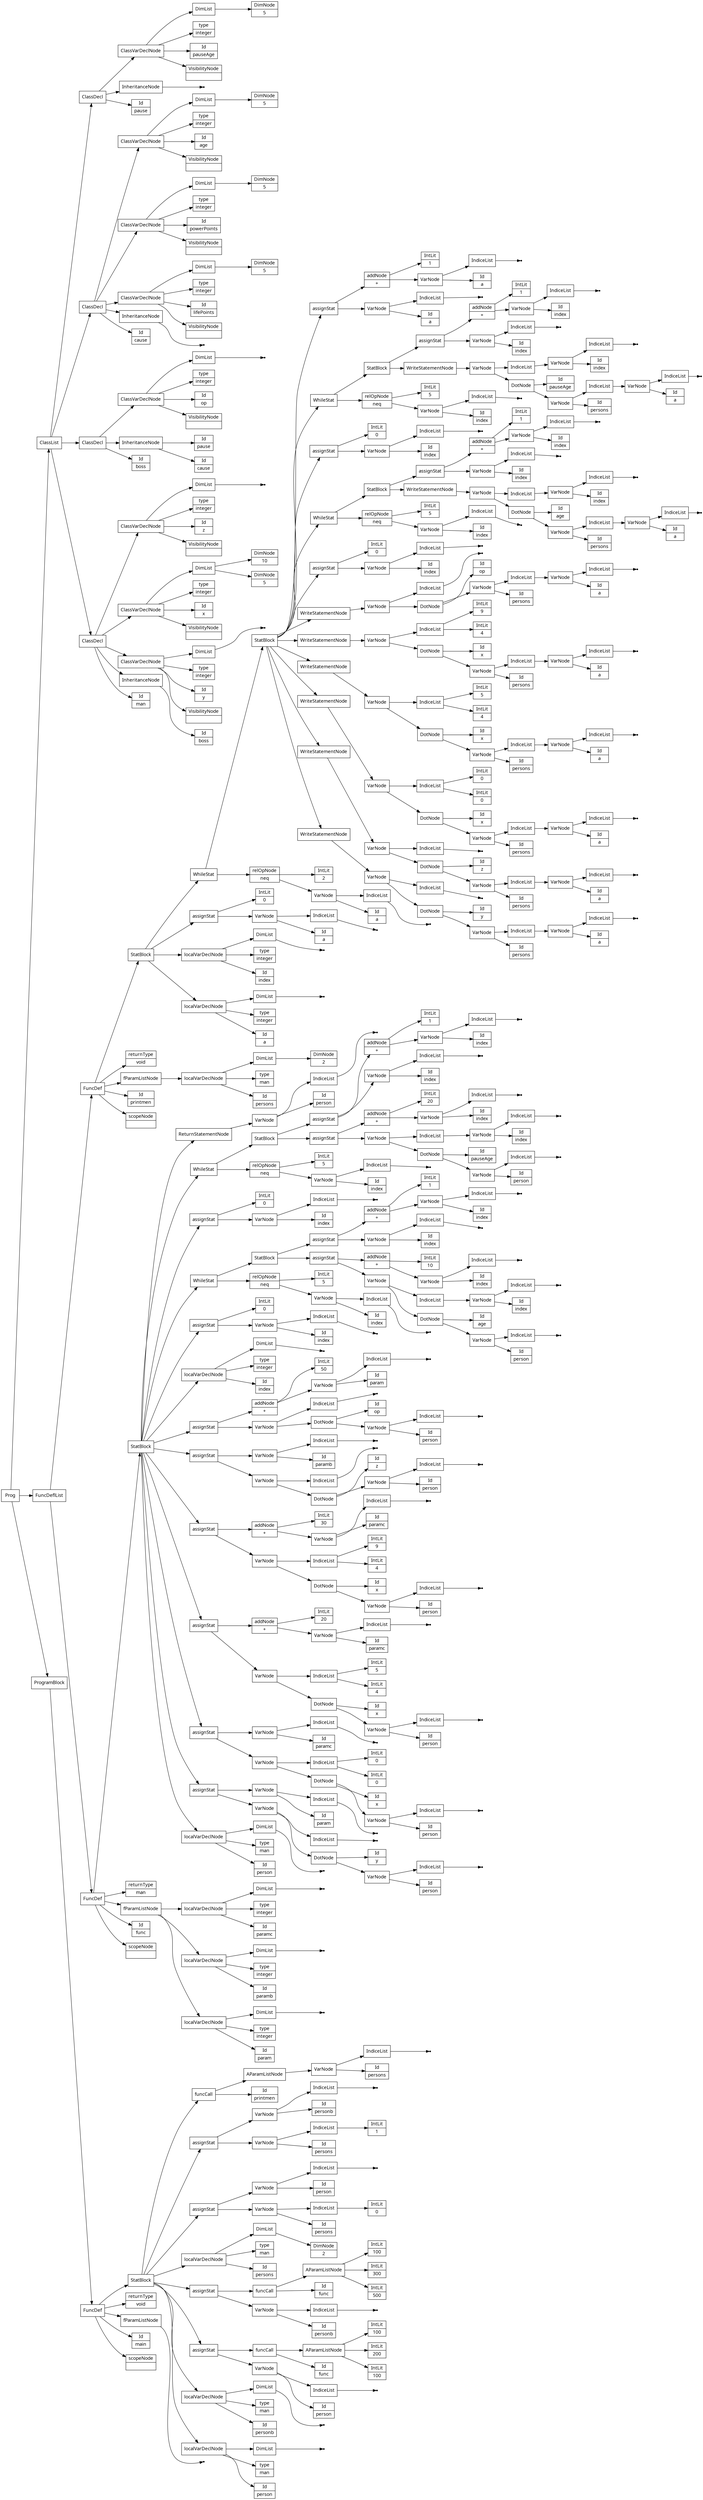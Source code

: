digraph AST {
node [shape=record];
 node [fontname=Sans];charset="UTF-8" splines=true splines=spline rankdir =LR ordering="out"
1[label="scopeNode| "];
none3[shape="point"];
4[label="fParamListNode"];
4->none3;
5[label="returnType|void"];
7[label="Id|person"];
8[label="type|man"];
none10[shape="point"];
11[label="DimList"];
11->none10;
12[label="localVarDeclNode"];
12->11;
12->8;
12->7;
13[label="Id|personb"];
14[label="type|man"];
none16[shape="point"];
17[label="DimList"];
17->none16;
18[label="localVarDeclNode"];
18->17;
18->14;
18->13;
19[label="Id|person"];
none21[shape="point"];
22[label="IndiceList"];
22->none21;
23[label="VarNode"];
23->22;
23->19;
24[label="Id|func"];
26[label="IntLit|100"];
27[label="IntLit|200"];
28[label="IntLit|100"];
29[label="AParamListNode"];
29->28;
29->27;
29->26;
30[label="funcCall"];
30->29;
30->24;
31[label="assignStat"];
31->30;
31->23;
32[label="Id|personb"];
none34[shape="point"];
35[label="IndiceList"];
35->none34;
36[label="VarNode"];
36->35;
36->32;
37[label="Id|func"];
39[label="IntLit|500"];
40[label="IntLit|300"];
41[label="IntLit|100"];
42[label="AParamListNode"];
42->41;
42->40;
42->39;
43[label="funcCall"];
43->42;
43->37;
44[label="assignStat"];
44->43;
44->36;
45[label="Id|persons"];
46[label="type|man"];
48[label="DimNode|2"];
49[label="DimList"];
49->48;
50[label="localVarDeclNode"];
50->49;
50->46;
50->45;
51[label="Id|persons"];
53[label="IntLit|0"];
54[label="IndiceList"];
54->53;
55[label="VarNode"];
55->54;
55->51;
56[label="Id|person"];
none58[shape="point"];
59[label="IndiceList"];
59->none58;
60[label="VarNode"];
60->59;
60->56;
61[label="assignStat"];
61->60;
61->55;
62[label="Id|persons"];
64[label="IntLit|1"];
65[label="IndiceList"];
65->64;
66[label="VarNode"];
66->65;
66->62;
67[label="Id|personb"];
none69[shape="point"];
70[label="IndiceList"];
70->none69;
71[label="VarNode"];
71->70;
71->67;
72[label="assignStat"];
72->71;
72->66;
73[label="Id|printmen"];
75[label="Id|persons"];
none77[shape="point"];
78[label="IndiceList"];
78->none77;
79[label="VarNode"];
79->78;
79->75;
80[label="AParamListNode"];
80->79;
81[label="funcCall"];
81->80;
81->73;
82[label="StatBlock"];
82->81;
82->72;
82->61;
82->50;
82->44;
82->31;
82->18;
82->12;
83[label="FuncDef"];
0[label="Id|main"];
83->82;
83->5;
83->4;
83->0;
83->1;
85[label="scopeNode| "];
87[label="Id|param"];
88[label="type|integer"];
none90[shape="point"];
91[label="DimList"];
91->none90;
92[label="localVarDeclNode"];
92->91;
92->88;
92->87;
93[label="Id|paramb"];
94[label="type|integer"];
none96[shape="point"];
97[label="DimList"];
97->none96;
98[label="localVarDeclNode"];
98->97;
98->94;
98->93;
99[label="Id|paramc"];
100[label="type|integer"];
none102[shape="point"];
103[label="DimList"];
103->none102;
104[label="localVarDeclNode"];
104->103;
104->100;
104->99;
105[label="fParamListNode"];
105->104;
105->98;
105->92;
106[label="returnType|man"];
108[label="Id|person"];
109[label="type|man"];
none111[shape="point"];
112[label="DimList"];
112->none111;
113[label="localVarDeclNode"];
113->112;
113->109;
113->108;
114[label="Id|person"];
none116[shape="point"];
117[label="IndiceList"];
117->none116;
118[label="VarNode"];
118->117;
118->114;
119[label="Id|y"];
120[label="DotNode"];
120->119;
120->118;
none122[shape="point"];
123[label="IndiceList"];
123->none122;
124[label="VarNode"];
124->123;
124->120;
125[label="Id|param"];
none127[shape="point"];
128[label="IndiceList"];
128->none127;
129[label="VarNode"];
129->128;
129->125;
130[label="assignStat"];
130->129;
130->124;
131[label="Id|person"];
none133[shape="point"];
134[label="IndiceList"];
134->none133;
135[label="VarNode"];
135->134;
135->131;
136[label="Id|x"];
137[label="DotNode"];
137->136;
137->135;
139[label="IntLit|0"];
140[label="IntLit|0"];
141[label="IndiceList"];
141->140;
141->139;
142[label="VarNode"];
142->141;
142->137;
143[label="Id|paramc"];
none145[shape="point"];
146[label="IndiceList"];
146->none145;
147[label="VarNode"];
147->146;
147->143;
148[label="assignStat"];
148->147;
148->142;
149[label="Id|person"];
none151[shape="point"];
152[label="IndiceList"];
152->none151;
153[label="VarNode"];
153->152;
153->149;
154[label="Id|x"];
155[label="DotNode"];
155->154;
155->153;
157[label="IntLit|4"];
158[label="IntLit|5"];
159[label="IndiceList"];
159->158;
159->157;
160[label="VarNode"];
160->159;
160->155;
161[label="Id|paramc"];
none163[shape="point"];
164[label="IndiceList"];
164->none163;
165[label="VarNode"];
165->164;
165->161;
166[label="addNode|+"];
167[label="IntLit|20"];
166->167;
166->165;
168[label="assignStat"];
168->166;
168->160;
169[label="Id|person"];
none171[shape="point"];
172[label="IndiceList"];
172->none171;
173[label="VarNode"];
173->172;
173->169;
174[label="Id|x"];
175[label="DotNode"];
175->174;
175->173;
177[label="IntLit|4"];
178[label="IntLit|9"];
179[label="IndiceList"];
179->178;
179->177;
180[label="VarNode"];
180->179;
180->175;
181[label="Id|paramc"];
none183[shape="point"];
184[label="IndiceList"];
184->none183;
185[label="VarNode"];
185->184;
185->181;
186[label="addNode|+"];
187[label="IntLit|30"];
186->187;
186->185;
188[label="assignStat"];
188->186;
188->180;
189[label="Id|person"];
none191[shape="point"];
192[label="IndiceList"];
192->none191;
193[label="VarNode"];
193->192;
193->189;
194[label="Id|z"];
195[label="DotNode"];
195->194;
195->193;
none197[shape="point"];
198[label="IndiceList"];
198->none197;
199[label="VarNode"];
199->198;
199->195;
200[label="Id|paramb"];
none202[shape="point"];
203[label="IndiceList"];
203->none202;
204[label="VarNode"];
204->203;
204->200;
205[label="assignStat"];
205->204;
205->199;
206[label="Id|person"];
none208[shape="point"];
209[label="IndiceList"];
209->none208;
210[label="VarNode"];
210->209;
210->206;
211[label="Id|op"];
212[label="DotNode"];
212->211;
212->210;
none214[shape="point"];
215[label="IndiceList"];
215->none214;
216[label="VarNode"];
216->215;
216->212;
217[label="Id|param"];
none219[shape="point"];
220[label="IndiceList"];
220->none219;
221[label="VarNode"];
221->220;
221->217;
222[label="addNode|+"];
223[label="IntLit|50"];
222->223;
222->221;
224[label="assignStat"];
224->222;
224->216;
225[label="Id|index"];
226[label="type|integer"];
none228[shape="point"];
229[label="DimList"];
229->none228;
230[label="localVarDeclNode"];
230->229;
230->226;
230->225;
231[label="Id|index"];
none233[shape="point"];
234[label="IndiceList"];
234->none233;
235[label="VarNode"];
235->234;
235->231;
236[label="IntLit|0"];
237[label="assignStat"];
237->236;
237->235;
238[label="Id|index"];
none240[shape="point"];
241[label="IndiceList"];
241->none240;
242[label="VarNode"];
242->241;
242->238;
243[label="relOpNode|neq"];
244[label="IntLit|5"];
243->244;
243->242;
246[label="Id|person"];
none248[shape="point"];
249[label="IndiceList"];
249->none248;
250[label="VarNode"];
250->249;
250->246;
251[label="Id|age"];
252[label="DotNode"];
252->251;
252->250;
254[label="Id|index"];
none256[shape="point"];
257[label="IndiceList"];
257->none256;
258[label="VarNode"];
258->257;
258->254;
259[label="IndiceList"];
259->258;
260[label="VarNode"];
260->259;
260->252;
261[label="Id|index"];
none263[shape="point"];
264[label="IndiceList"];
264->none263;
265[label="VarNode"];
265->264;
265->261;
266[label="addNode|+"];
267[label="IntLit|10"];
266->267;
266->265;
268[label="assignStat"];
268->266;
268->260;
269[label="Id|index"];
none271[shape="point"];
272[label="IndiceList"];
272->none271;
273[label="VarNode"];
273->272;
273->269;
274[label="Id|index"];
none276[shape="point"];
277[label="IndiceList"];
277->none276;
278[label="VarNode"];
278->277;
278->274;
279[label="addNode|+"];
280[label="IntLit|1"];
279->280;
279->278;
281[label="assignStat"];
281->279;
281->273;
282[label="StatBlock"];
282->281;
282->268;
283[label="WhileStat"];
283->282;
283->243;
284[label="Id|index"];
none286[shape="point"];
287[label="IndiceList"];
287->none286;
288[label="VarNode"];
288->287;
288->284;
289[label="IntLit|0"];
290[label="assignStat"];
290->289;
290->288;
291[label="Id|index"];
none293[shape="point"];
294[label="IndiceList"];
294->none293;
295[label="VarNode"];
295->294;
295->291;
296[label="relOpNode|neq"];
297[label="IntLit|5"];
296->297;
296->295;
299[label="Id|person"];
none301[shape="point"];
302[label="IndiceList"];
302->none301;
303[label="VarNode"];
303->302;
303->299;
304[label="Id|pauseAge"];
305[label="DotNode"];
305->304;
305->303;
307[label="Id|index"];
none309[shape="point"];
310[label="IndiceList"];
310->none309;
311[label="VarNode"];
311->310;
311->307;
312[label="IndiceList"];
312->311;
313[label="VarNode"];
313->312;
313->305;
314[label="Id|index"];
none316[shape="point"];
317[label="IndiceList"];
317->none316;
318[label="VarNode"];
318->317;
318->314;
319[label="addNode|+"];
320[label="IntLit|20"];
319->320;
319->318;
321[label="assignStat"];
321->319;
321->313;
322[label="Id|index"];
none324[shape="point"];
325[label="IndiceList"];
325->none324;
326[label="VarNode"];
326->325;
326->322;
327[label="Id|index"];
none329[shape="point"];
330[label="IndiceList"];
330->none329;
331[label="VarNode"];
331->330;
331->327;
332[label="addNode|+"];
333[label="IntLit|1"];
332->333;
332->331;
334[label="assignStat"];
334->332;
334->326;
335[label="StatBlock"];
335->334;
335->321;
336[label="WhileStat"];
336->335;
336->296;
337[label="Id|person"];
none339[shape="point"];
340[label="IndiceList"];
340->none339;
341[label="VarNode"];
341->340;
341->337;
342[label="ReturnStatementNode"];
342->341;
343[label="StatBlock"];
343->342;
343->336;
343->290;
343->283;
343->237;
343->230;
343->224;
343->205;
343->188;
343->168;
343->148;
343->130;
343->113;
344[label="FuncDef"];
84[label="Id|func"];
344->343;
344->106;
344->105;
344->84;
344->85;
346[label="scopeNode| "];
348[label="Id|persons"];
349[label="type|man"];
351[label="DimNode|2"];
352[label="DimList"];
352->351;
353[label="localVarDeclNode"];
353->352;
353->349;
353->348;
354[label="fParamListNode"];
354->353;
355[label="returnType|void"];
357[label="Id|a"];
358[label="type|integer"];
none360[shape="point"];
361[label="DimList"];
361->none360;
362[label="localVarDeclNode"];
362->361;
362->358;
362->357;
363[label="Id|index"];
364[label="type|integer"];
none366[shape="point"];
367[label="DimList"];
367->none366;
368[label="localVarDeclNode"];
368->367;
368->364;
368->363;
369[label="Id|a"];
none371[shape="point"];
372[label="IndiceList"];
372->none371;
373[label="VarNode"];
373->372;
373->369;
374[label="IntLit|0"];
375[label="assignStat"];
375->374;
375->373;
376[label="Id|a"];
none378[shape="point"];
379[label="IndiceList"];
379->none378;
380[label="VarNode"];
380->379;
380->376;
381[label="relOpNode|neq"];
382[label="IntLit|2"];
381->382;
381->380;
384[label="Id|persons"];
386[label="Id|a"];
none388[shape="point"];
389[label="IndiceList"];
389->none388;
390[label="VarNode"];
390->389;
390->386;
391[label="IndiceList"];
391->390;
392[label="VarNode"];
392->391;
392->384;
393[label="Id|y"];
394[label="DotNode"];
394->393;
394->392;
none396[shape="point"];
397[label="IndiceList"];
397->none396;
398[label="VarNode"];
398->397;
398->394;
399[label="WriteStatementNode"];
399->398;
400[label="Id|persons"];
402[label="Id|a"];
none404[shape="point"];
405[label="IndiceList"];
405->none404;
406[label="VarNode"];
406->405;
406->402;
407[label="IndiceList"];
407->406;
408[label="VarNode"];
408->407;
408->400;
409[label="Id|z"];
410[label="DotNode"];
410->409;
410->408;
none412[shape="point"];
413[label="IndiceList"];
413->none412;
414[label="VarNode"];
414->413;
414->410;
415[label="WriteStatementNode"];
415->414;
416[label="Id|persons"];
418[label="Id|a"];
none420[shape="point"];
421[label="IndiceList"];
421->none420;
422[label="VarNode"];
422->421;
422->418;
423[label="IndiceList"];
423->422;
424[label="VarNode"];
424->423;
424->416;
425[label="Id|x"];
426[label="DotNode"];
426->425;
426->424;
428[label="IntLit|0"];
429[label="IntLit|0"];
430[label="IndiceList"];
430->429;
430->428;
431[label="VarNode"];
431->430;
431->426;
432[label="WriteStatementNode"];
432->431;
433[label="Id|persons"];
435[label="Id|a"];
none437[shape="point"];
438[label="IndiceList"];
438->none437;
439[label="VarNode"];
439->438;
439->435;
440[label="IndiceList"];
440->439;
441[label="VarNode"];
441->440;
441->433;
442[label="Id|x"];
443[label="DotNode"];
443->442;
443->441;
445[label="IntLit|4"];
446[label="IntLit|5"];
447[label="IndiceList"];
447->446;
447->445;
448[label="VarNode"];
448->447;
448->443;
449[label="WriteStatementNode"];
449->448;
450[label="Id|persons"];
452[label="Id|a"];
none454[shape="point"];
455[label="IndiceList"];
455->none454;
456[label="VarNode"];
456->455;
456->452;
457[label="IndiceList"];
457->456;
458[label="VarNode"];
458->457;
458->450;
459[label="Id|x"];
460[label="DotNode"];
460->459;
460->458;
462[label="IntLit|4"];
463[label="IntLit|9"];
464[label="IndiceList"];
464->463;
464->462;
465[label="VarNode"];
465->464;
465->460;
466[label="WriteStatementNode"];
466->465;
467[label="Id|persons"];
469[label="Id|a"];
none471[shape="point"];
472[label="IndiceList"];
472->none471;
473[label="VarNode"];
473->472;
473->469;
474[label="IndiceList"];
474->473;
475[label="VarNode"];
475->474;
475->467;
476[label="Id|op"];
477[label="DotNode"];
477->476;
477->475;
none479[shape="point"];
480[label="IndiceList"];
480->none479;
481[label="VarNode"];
481->480;
481->477;
482[label="WriteStatementNode"];
482->481;
483[label="Id|index"];
none485[shape="point"];
486[label="IndiceList"];
486->none485;
487[label="VarNode"];
487->486;
487->483;
488[label="IntLit|0"];
489[label="assignStat"];
489->488;
489->487;
490[label="Id|index"];
none492[shape="point"];
493[label="IndiceList"];
493->none492;
494[label="VarNode"];
494->493;
494->490;
495[label="relOpNode|neq"];
496[label="IntLit|5"];
495->496;
495->494;
498[label="Id|persons"];
500[label="Id|a"];
none502[shape="point"];
503[label="IndiceList"];
503->none502;
504[label="VarNode"];
504->503;
504->500;
505[label="IndiceList"];
505->504;
506[label="VarNode"];
506->505;
506->498;
507[label="Id|age"];
508[label="DotNode"];
508->507;
508->506;
510[label="Id|index"];
none512[shape="point"];
513[label="IndiceList"];
513->none512;
514[label="VarNode"];
514->513;
514->510;
515[label="IndiceList"];
515->514;
516[label="VarNode"];
516->515;
516->508;
517[label="WriteStatementNode"];
517->516;
518[label="Id|index"];
none520[shape="point"];
521[label="IndiceList"];
521->none520;
522[label="VarNode"];
522->521;
522->518;
523[label="Id|index"];
none525[shape="point"];
526[label="IndiceList"];
526->none525;
527[label="VarNode"];
527->526;
527->523;
528[label="addNode|+"];
529[label="IntLit|1"];
528->529;
528->527;
530[label="assignStat"];
530->528;
530->522;
531[label="StatBlock"];
531->530;
531->517;
532[label="WhileStat"];
532->531;
532->495;
533[label="Id|index"];
none535[shape="point"];
536[label="IndiceList"];
536->none535;
537[label="VarNode"];
537->536;
537->533;
538[label="IntLit|0"];
539[label="assignStat"];
539->538;
539->537;
540[label="Id|index"];
none542[shape="point"];
543[label="IndiceList"];
543->none542;
544[label="VarNode"];
544->543;
544->540;
545[label="relOpNode|neq"];
546[label="IntLit|5"];
545->546;
545->544;
548[label="Id|persons"];
550[label="Id|a"];
none552[shape="point"];
553[label="IndiceList"];
553->none552;
554[label="VarNode"];
554->553;
554->550;
555[label="IndiceList"];
555->554;
556[label="VarNode"];
556->555;
556->548;
557[label="Id|pauseAge"];
558[label="DotNode"];
558->557;
558->556;
560[label="Id|index"];
none562[shape="point"];
563[label="IndiceList"];
563->none562;
564[label="VarNode"];
564->563;
564->560;
565[label="IndiceList"];
565->564;
566[label="VarNode"];
566->565;
566->558;
567[label="WriteStatementNode"];
567->566;
568[label="Id|index"];
none570[shape="point"];
571[label="IndiceList"];
571->none570;
572[label="VarNode"];
572->571;
572->568;
573[label="Id|index"];
none575[shape="point"];
576[label="IndiceList"];
576->none575;
577[label="VarNode"];
577->576;
577->573;
578[label="addNode|+"];
579[label="IntLit|1"];
578->579;
578->577;
580[label="assignStat"];
580->578;
580->572;
581[label="StatBlock"];
581->580;
581->567;
582[label="WhileStat"];
582->581;
582->545;
583[label="Id|a"];
none585[shape="point"];
586[label="IndiceList"];
586->none585;
587[label="VarNode"];
587->586;
587->583;
588[label="Id|a"];
none590[shape="point"];
591[label="IndiceList"];
591->none590;
592[label="VarNode"];
592->591;
592->588;
593[label="addNode|+"];
594[label="IntLit|1"];
593->594;
593->592;
595[label="assignStat"];
595->593;
595->587;
596[label="StatBlock"];
596->595;
596->582;
596->539;
596->532;
596->489;
596->482;
596->466;
596->449;
596->432;
596->415;
596->399;
597[label="WhileStat"];
597->596;
597->381;
598[label="StatBlock"];
598->597;
598->375;
598->368;
598->362;
599[label="FuncDef"];
345[label="Id|printmen"];
599->598;
599->355;
599->354;
599->345;
599->346;
600[label="Id|man"];
602[label="Id|boss"];
603[label="InheritanceNode"];
603->602;
604[label="VisibilityNode|"];
605[label="Id|y"];
606[label="type|integer"];
none608[shape="point"];
609[label="DimList"];
609->none608;
610[label="ClassVarDeclNode"];
610->609;
610->606;
610->605;
610->604;
611[label="VisibilityNode|"];
612[label="Id|x"];
613[label="type|integer"];
615[label="DimNode|5"];
616[label="DimNode|10"];
617[label="DimList"];
617->616;
617->615;
618[label="ClassVarDeclNode"];
618->617;
618->613;
618->612;
618->611;
619[label="VisibilityNode|"];
620[label="Id|z"];
621[label="type|integer"];
none623[shape="point"];
624[label="DimList"];
624->none623;
625[label="ClassVarDeclNode"];
625->624;
625->621;
625->620;
625->619;
626[label="ClassDecl"];
626->625;
626->618;
626->610;
626->603;
626->600;
627[label="Id|boss"];
629[label="Id|cause"];
630[label="Id|pause"];
631[label="InheritanceNode"];
631->630;
631->629;
632[label="VisibilityNode|"];
633[label="Id|op"];
634[label="type|integer"];
none636[shape="point"];
637[label="DimList"];
637->none636;
638[label="ClassVarDeclNode"];
638->637;
638->634;
638->633;
638->632;
639[label="ClassDecl"];
639->638;
639->631;
639->627;
640[label="Id|cause"];
none642[shape="point"];
643[label="InheritanceNode"];
643->none642;
644[label="VisibilityNode|"];
645[label="Id|lifePoints"];
646[label="type|integer"];
648[label="DimNode|5"];
649[label="DimList"];
649->648;
650[label="ClassVarDeclNode"];
650->649;
650->646;
650->645;
650->644;
651[label="VisibilityNode|"];
652[label="Id|powerPoints"];
653[label="type|integer"];
655[label="DimNode|5"];
656[label="DimList"];
656->655;
657[label="ClassVarDeclNode"];
657->656;
657->653;
657->652;
657->651;
658[label="VisibilityNode|"];
659[label="Id|age"];
660[label="type|integer"];
662[label="DimNode|5"];
663[label="DimList"];
663->662;
664[label="ClassVarDeclNode"];
664->663;
664->660;
664->659;
664->658;
665[label="ClassDecl"];
665->664;
665->657;
665->650;
665->643;
665->640;
666[label="Id|pause"];
none668[shape="point"];
669[label="InheritanceNode"];
669->none668;
670[label="VisibilityNode|"];
671[label="Id|pauseAge"];
672[label="type|integer"];
674[label="DimNode|5"];
675[label="DimList"];
675->674;
676[label="ClassVarDeclNode"];
676->675;
676->672;
676->671;
676->670;
677[label="ClassDecl"];
677->676;
677->669;
677->666;
678[label="ClassList"];
679[label="FuncDeflList"];
680[label="Prog"];
681[label="ProgramBlock"];
678->677;
678->665;
678->639;
678->626;
679->599;
679->344;
681->83;
680->678;
680->679;
680->681;
}